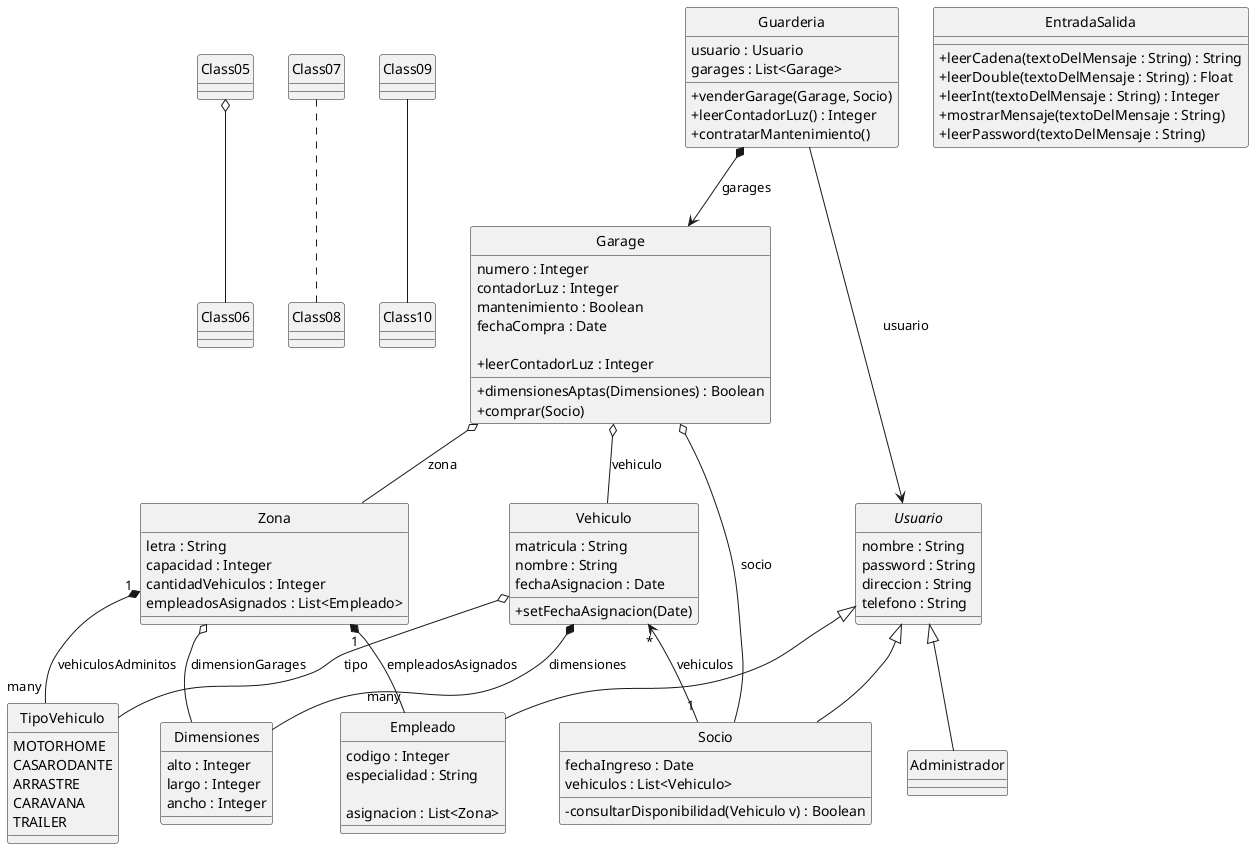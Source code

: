 @startuml
hide circle
skinparam classAttributeIconSize 0
skinparam backgroundColor transparent
skinparam monochrome true
skinparam shadowing false

Class05 o-- Class06
Class07 .. Class08
Class09 -- Class10

enum      TipoVehiculo {
  MOTORHOME
  CASARODANTE
  ARRASTRE
  CARAVANA
  TRAILER
}

class     Dimensiones {
  alto : Integer
  largo : Integer
  ancho : Integer
}
/'
**** Vehiculo Composicion con Dimensiones ****
**** Vehiculo Agregacion con TipoVehiculo ****
'/
Vehiculo o-- TipoVehiculo : tipo
Vehiculo *-- Dimensiones : dimensiones

class Vehiculo {
  matricula : String
  nombre : String
  fechaAsignacion : Date

    + setFechaAsignacion(Date)
}

Vehiculo "*" <-- "1" Socio : vehiculos

class     Garage {
  numero : Integer
  contadorLuz : Integer
  mantenimiento : Boolean
  fechaCompra : Date

    + dimensionesAptas(Dimensiones) : Boolean
    + comprar(Socio)
    + leerContadorLuz : Integer
}
/'
**** Garage Composicion con Vehiculo ****
**** Garage Agregacion con Zona ****
'/
Garage o-- Vehiculo : vehiculo
Garage o-- Zona : zona
Garage o-- Socio : socio
/'
**** Garage Agregacion con Socio **** ?? No se si es ideal...
'/

class     Guarderia {
  usuario : Usuario
  garages : List<Garage>

    + venderGarage(Garage, Socio)
    + leerContadorLuz() : Integer
    + contratarMantenimiento()
}

Guarderia *--> Garage : garages
Guarderia --> Usuario : usuario

class     Zona {
  letra : String
  capacidad : Integer
  cantidadVehiculos : Integer
  empleadosAsignados : List<Empleado>
}

Zona o-- Dimensiones : dimensionGarages
Zona "1" *-- "many" TipoVehiculo : vehiculosAdminitos
Zona "1" *-- "many" Empleado : empleadosAsignados


abstract class Usuario {
  nombre : String
  password : String
  direccion : String
  telefono : String
}

class     Socio {
  fechaIngreso : Date
  vehiculos : List<Vehiculo>

  - consultarDisponibilidad(Vehiculo v) : Boolean

}

class     Empleado {
  codigo : Integer
  especialidad : String

  asignacion : List<Zona>

}

class     Administrador {


}

Usuario <|-- Administrador
Usuario <|-- Empleado
Usuario <|-- Socio


Class EntradaSalida {
  +leerCadena(textoDelMensaje : String) : String
  +leerDouble(textoDelMensaje : String) : Float
  +leerInt(textoDelMensaje : String) : Integer
  +mostrarMensaje(textoDelMensaje : String)
  +leerPassword(textoDelMensaje : String)
}


@enduml
